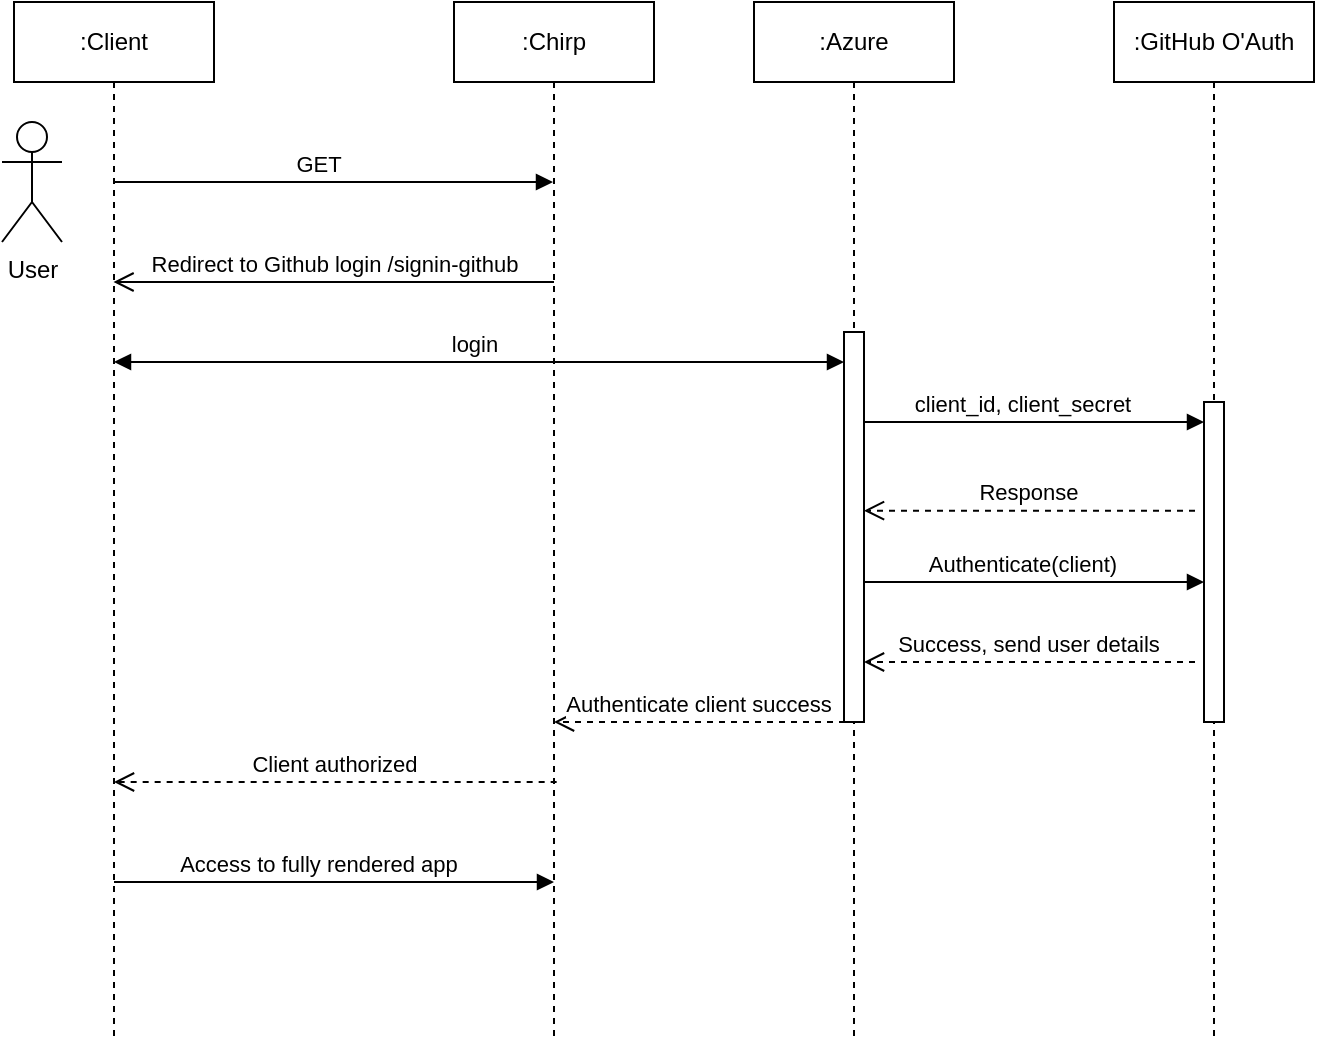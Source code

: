 <mxfile version="22.0.3" type="device">
  <diagram name="Page-1" id="DLJ1HT0TbZ3krAwsRnta">
    <mxGraphModel dx="73" dy="1025" grid="1" gridSize="10" guides="1" tooltips="1" connect="1" arrows="1" fold="1" page="1" pageScale="1" pageWidth="850" pageHeight="1100" math="0" shadow="0">
      <root>
        <mxCell id="0" />
        <mxCell id="1" parent="0" />
        <mxCell id="dQlPV0IUprBY_3kCq8AN-1" value=":Client" style="shape=umlLifeline;perimeter=lifelinePerimeter;whiteSpace=wrap;html=1;container=0;dropTarget=0;collapsible=0;recursiveResize=0;outlineConnect=0;portConstraint=eastwest;newEdgeStyle={&quot;edgeStyle&quot;:&quot;elbowEdgeStyle&quot;,&quot;elbow&quot;:&quot;vertical&quot;,&quot;curved&quot;:0,&quot;rounded&quot;:0};" vertex="1" parent="1">
          <mxGeometry x="1806" y="50" width="100" height="520" as="geometry" />
        </mxCell>
        <mxCell id="dQlPV0IUprBY_3kCq8AN-2" value=":Chirp" style="shape=umlLifeline;perimeter=lifelinePerimeter;whiteSpace=wrap;html=1;container=0;dropTarget=0;collapsible=0;recursiveResize=0;outlineConnect=0;portConstraint=eastwest;newEdgeStyle={&quot;edgeStyle&quot;:&quot;elbowEdgeStyle&quot;,&quot;elbow&quot;:&quot;vertical&quot;,&quot;curved&quot;:0,&quot;rounded&quot;:0};" vertex="1" parent="1">
          <mxGeometry x="2026" y="50" width="100" height="520" as="geometry" />
        </mxCell>
        <mxCell id="dQlPV0IUprBY_3kCq8AN-3" value="GET" style="html=1;verticalAlign=bottom;endArrow=block;edgeStyle=elbowEdgeStyle;elbow=vertical;curved=0;rounded=0;" edge="1" parent="1" target="dQlPV0IUprBY_3kCq8AN-2">
          <mxGeometry x="-0.073" relative="1" as="geometry">
            <mxPoint x="1856" y="140" as="sourcePoint" />
            <Array as="points">
              <mxPoint x="1971" y="140" />
            </Array>
            <mxPoint x="2176" y="140" as="targetPoint" />
            <mxPoint as="offset" />
          </mxGeometry>
        </mxCell>
        <mxCell id="dQlPV0IUprBY_3kCq8AN-4" value=":Azure" style="shape=umlLifeline;perimeter=lifelinePerimeter;whiteSpace=wrap;html=1;container=0;dropTarget=0;collapsible=0;recursiveResize=0;outlineConnect=0;portConstraint=eastwest;newEdgeStyle={&quot;edgeStyle&quot;:&quot;elbowEdgeStyle&quot;,&quot;elbow&quot;:&quot;vertical&quot;,&quot;curved&quot;:0,&quot;rounded&quot;:0};" vertex="1" parent="1">
          <mxGeometry x="2176" y="50" width="100" height="520" as="geometry" />
        </mxCell>
        <mxCell id="dQlPV0IUprBY_3kCq8AN-5" value="" style="html=1;points=[];perimeter=orthogonalPerimeter;outlineConnect=0;targetShapes=umlLifeline;portConstraint=eastwest;newEdgeStyle={&quot;edgeStyle&quot;:&quot;elbowEdgeStyle&quot;,&quot;elbow&quot;:&quot;vertical&quot;,&quot;curved&quot;:0,&quot;rounded&quot;:0};" vertex="1" parent="dQlPV0IUprBY_3kCq8AN-4">
          <mxGeometry x="45" y="165" width="10" height="195" as="geometry" />
        </mxCell>
        <mxCell id="dQlPV0IUprBY_3kCq8AN-6" value="Redirect to Github login /signin-github" style="html=1;verticalAlign=bottom;endArrow=open;endSize=8;edgeStyle=elbowEdgeStyle;elbow=vertical;curved=0;rounded=0;" edge="1" parent="1">
          <mxGeometry x="0.184" relative="1" as="geometry">
            <mxPoint x="1855.75" y="190" as="targetPoint" />
            <Array as="points">
              <mxPoint x="2076" y="190" />
            </Array>
            <mxPoint x="2026" y="190" as="sourcePoint" />
            <mxPoint as="offset" />
          </mxGeometry>
        </mxCell>
        <mxCell id="dQlPV0IUprBY_3kCq8AN-7" value=":GitHub O&#39;Auth" style="shape=umlLifeline;perimeter=lifelinePerimeter;whiteSpace=wrap;html=1;container=0;dropTarget=0;collapsible=0;recursiveResize=0;outlineConnect=0;portConstraint=eastwest;newEdgeStyle={&quot;edgeStyle&quot;:&quot;elbowEdgeStyle&quot;,&quot;elbow&quot;:&quot;vertical&quot;,&quot;curved&quot;:0,&quot;rounded&quot;:0};" vertex="1" parent="1">
          <mxGeometry x="2356" y="50" width="100" height="520" as="geometry" />
        </mxCell>
        <mxCell id="dQlPV0IUprBY_3kCq8AN-8" value="" style="html=1;points=[];perimeter=orthogonalPerimeter;outlineConnect=0;targetShapes=umlLifeline;portConstraint=eastwest;newEdgeStyle={&quot;edgeStyle&quot;:&quot;elbowEdgeStyle&quot;,&quot;elbow&quot;:&quot;vertical&quot;,&quot;curved&quot;:0,&quot;rounded&quot;:0};" vertex="1" parent="dQlPV0IUprBY_3kCq8AN-7">
          <mxGeometry x="45" y="200" width="10" height="160" as="geometry" />
        </mxCell>
        <mxCell id="dQlPV0IUprBY_3kCq8AN-9" value="login" style="html=1;verticalAlign=bottom;endArrow=block;edgeStyle=elbowEdgeStyle;elbow=vertical;curved=0;rounded=0;" edge="1" parent="1" target="dQlPV0IUprBY_3kCq8AN-5">
          <mxGeometry x="-0.073" relative="1" as="geometry">
            <mxPoint x="1876" y="230" as="sourcePoint" />
            <Array as="points">
              <mxPoint x="2151" y="230" />
            </Array>
            <mxPoint x="2216" y="230" as="targetPoint" />
            <mxPoint as="offset" />
          </mxGeometry>
        </mxCell>
        <mxCell id="dQlPV0IUprBY_3kCq8AN-10" value="" style="html=1;verticalAlign=bottom;endArrow=block;edgeStyle=elbowEdgeStyle;elbow=vertical;curved=0;rounded=0;" edge="1" parent="1">
          <mxGeometry x="0.007" relative="1" as="geometry">
            <mxPoint x="2176" y="230" as="sourcePoint" />
            <Array as="points">
              <mxPoint x="1906" y="230" />
            </Array>
            <mxPoint x="1856" y="230" as="targetPoint" />
            <mxPoint as="offset" />
          </mxGeometry>
        </mxCell>
        <mxCell id="dQlPV0IUprBY_3kCq8AN-11" value="Client authorized" style="html=1;verticalAlign=bottom;endArrow=open;dashed=1;endSize=8;edgeStyle=elbowEdgeStyle;elbow=vertical;curved=0;rounded=0;" edge="1" parent="1" target="dQlPV0IUprBY_3kCq8AN-1">
          <mxGeometry x="0.004" relative="1" as="geometry">
            <mxPoint x="1866" y="440" as="targetPoint" />
            <Array as="points">
              <mxPoint x="1925.5" y="440" />
            </Array>
            <mxPoint x="2077.33" y="440" as="sourcePoint" />
            <mxPoint as="offset" />
          </mxGeometry>
        </mxCell>
        <mxCell id="dQlPV0IUprBY_3kCq8AN-12" value="client_id, client_secret" style="html=1;verticalAlign=bottom;endArrow=block;edgeStyle=elbowEdgeStyle;elbow=horizontal;curved=0;rounded=0;" edge="1" parent="1" source="dQlPV0IUprBY_3kCq8AN-5" target="dQlPV0IUprBY_3kCq8AN-8">
          <mxGeometry x="-0.073" relative="1" as="geometry">
            <mxPoint x="2236" y="260" as="sourcePoint" />
            <Array as="points">
              <mxPoint x="2281" y="260" />
            </Array>
            <mxPoint x="2396" y="260" as="targetPoint" />
            <mxPoint as="offset" />
          </mxGeometry>
        </mxCell>
        <mxCell id="dQlPV0IUprBY_3kCq8AN-13" value="Response" style="html=1;verticalAlign=bottom;endArrow=open;dashed=1;endSize=8;edgeStyle=elbowEdgeStyle;elbow=vertical;curved=0;rounded=0;" edge="1" parent="1" target="dQlPV0IUprBY_3kCq8AN-5">
          <mxGeometry x="0.013" relative="1" as="geometry">
            <mxPoint x="2236" y="304.33" as="targetPoint" />
            <Array as="points">
              <mxPoint x="2244.67" y="304.33" />
            </Array>
            <mxPoint x="2396.5" y="304.33" as="sourcePoint" />
            <mxPoint as="offset" />
          </mxGeometry>
        </mxCell>
        <mxCell id="dQlPV0IUprBY_3kCq8AN-14" value="Authenticate(client)" style="html=1;verticalAlign=bottom;endArrow=block;edgeStyle=elbowEdgeStyle;elbow=horizontal;curved=0;rounded=0;" edge="1" parent="1" source="dQlPV0IUprBY_3kCq8AN-5" target="dQlPV0IUprBY_3kCq8AN-8">
          <mxGeometry x="-0.073" relative="1" as="geometry">
            <mxPoint x="2236" y="340" as="sourcePoint" />
            <Array as="points">
              <mxPoint x="2281" y="340" />
            </Array>
            <mxPoint x="2396" y="340" as="targetPoint" />
            <mxPoint as="offset" />
          </mxGeometry>
        </mxCell>
        <mxCell id="dQlPV0IUprBY_3kCq8AN-15" value="Success, send user details" style="html=1;verticalAlign=bottom;endArrow=open;dashed=1;endSize=8;edgeStyle=elbowEdgeStyle;elbow=vertical;curved=0;rounded=0;" edge="1" parent="1" target="dQlPV0IUprBY_3kCq8AN-5">
          <mxGeometry x="0.013" relative="1" as="geometry">
            <mxPoint x="2236" y="380.0" as="targetPoint" />
            <Array as="points">
              <mxPoint x="2244.67" y="380.0" />
            </Array>
            <mxPoint x="2396.5" y="380.0" as="sourcePoint" />
            <mxPoint as="offset" />
          </mxGeometry>
        </mxCell>
        <mxCell id="dQlPV0IUprBY_3kCq8AN-16" value="Authenticate client success" style="html=1;verticalAlign=bottom;endArrow=open;dashed=1;endSize=8;edgeStyle=elbowEdgeStyle;elbow=vertical;curved=0;rounded=0;entryX=0.5;entryY=0.692;entryDx=0;entryDy=0;entryPerimeter=0;" edge="1" parent="1" target="dQlPV0IUprBY_3kCq8AN-2">
          <mxGeometry x="0.009" relative="1" as="geometry">
            <mxPoint x="2086" y="410" as="targetPoint" />
            <Array as="points" />
            <mxPoint x="2221.5" y="410" as="sourcePoint" />
            <mxPoint as="offset" />
          </mxGeometry>
        </mxCell>
        <mxCell id="dQlPV0IUprBY_3kCq8AN-17" value="Access to fully rendered app" style="html=1;verticalAlign=bottom;endArrow=block;edgeStyle=elbowEdgeStyle;elbow=vertical;curved=0;rounded=0;" edge="1" parent="1">
          <mxGeometry x="-0.073" relative="1" as="geometry">
            <mxPoint x="1856" y="490" as="sourcePoint" />
            <Array as="points">
              <mxPoint x="1971" y="490" />
            </Array>
            <mxPoint x="2076" y="490" as="targetPoint" />
            <mxPoint as="offset" />
          </mxGeometry>
        </mxCell>
        <mxCell id="dQlPV0IUprBY_3kCq8AN-18" value="User" style="shape=umlActor;verticalLabelPosition=bottom;verticalAlign=top;html=1;outlineConnect=0;" vertex="1" parent="1">
          <mxGeometry x="1800" y="110" width="30" height="60" as="geometry" />
        </mxCell>
      </root>
    </mxGraphModel>
  </diagram>
</mxfile>
